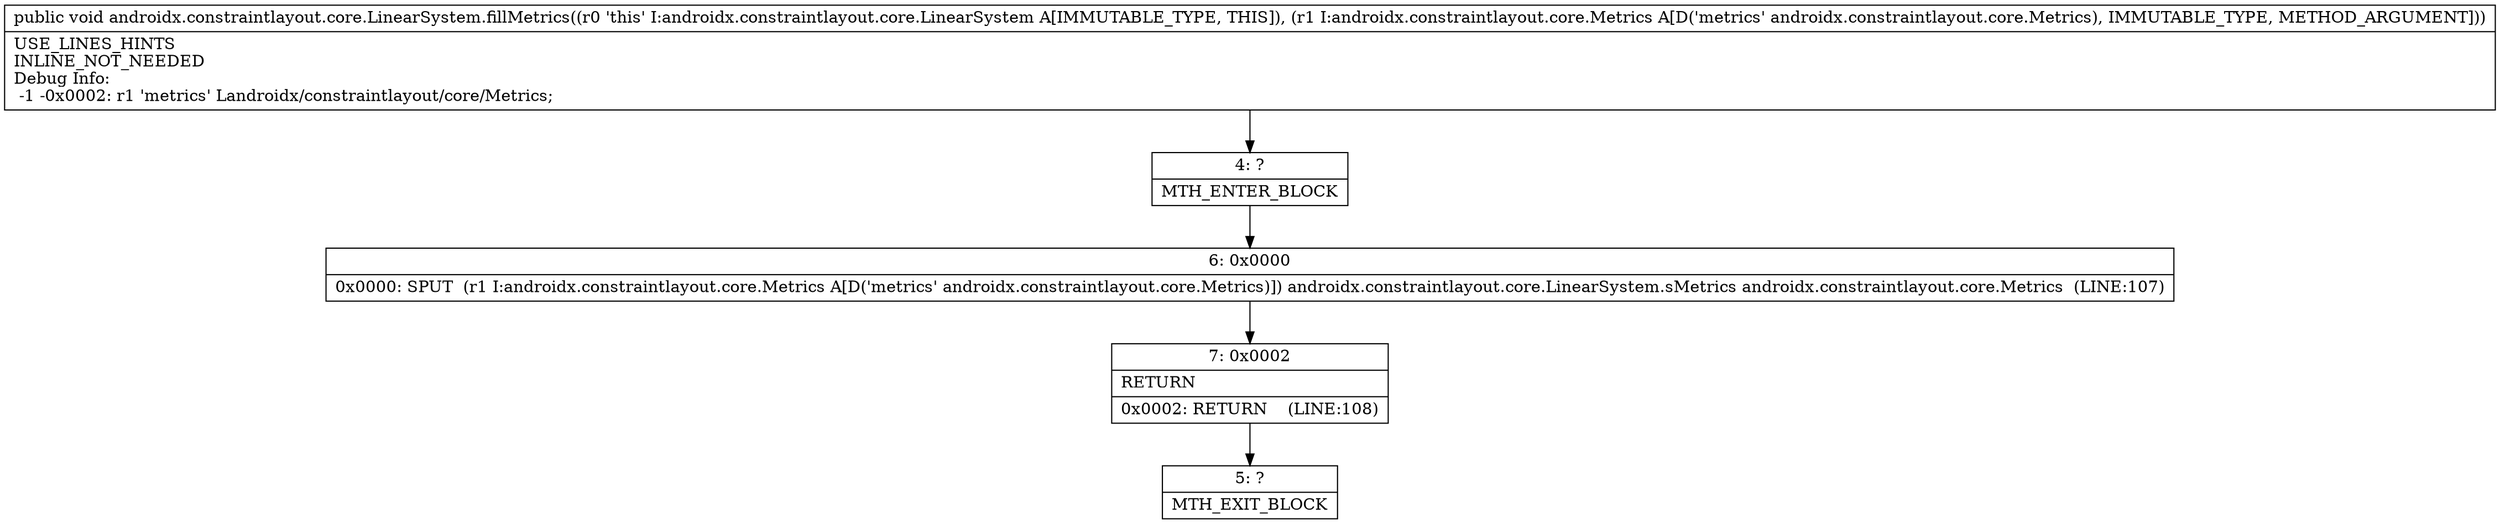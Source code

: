 digraph "CFG forandroidx.constraintlayout.core.LinearSystem.fillMetrics(Landroidx\/constraintlayout\/core\/Metrics;)V" {
Node_4 [shape=record,label="{4\:\ ?|MTH_ENTER_BLOCK\l}"];
Node_6 [shape=record,label="{6\:\ 0x0000|0x0000: SPUT  (r1 I:androidx.constraintlayout.core.Metrics A[D('metrics' androidx.constraintlayout.core.Metrics)]) androidx.constraintlayout.core.LinearSystem.sMetrics androidx.constraintlayout.core.Metrics  (LINE:107)\l}"];
Node_7 [shape=record,label="{7\:\ 0x0002|RETURN\l|0x0002: RETURN    (LINE:108)\l}"];
Node_5 [shape=record,label="{5\:\ ?|MTH_EXIT_BLOCK\l}"];
MethodNode[shape=record,label="{public void androidx.constraintlayout.core.LinearSystem.fillMetrics((r0 'this' I:androidx.constraintlayout.core.LinearSystem A[IMMUTABLE_TYPE, THIS]), (r1 I:androidx.constraintlayout.core.Metrics A[D('metrics' androidx.constraintlayout.core.Metrics), IMMUTABLE_TYPE, METHOD_ARGUMENT]))  | USE_LINES_HINTS\lINLINE_NOT_NEEDED\lDebug Info:\l  \-1 \-0x0002: r1 'metrics' Landroidx\/constraintlayout\/core\/Metrics;\l}"];
MethodNode -> Node_4;Node_4 -> Node_6;
Node_6 -> Node_7;
Node_7 -> Node_5;
}

